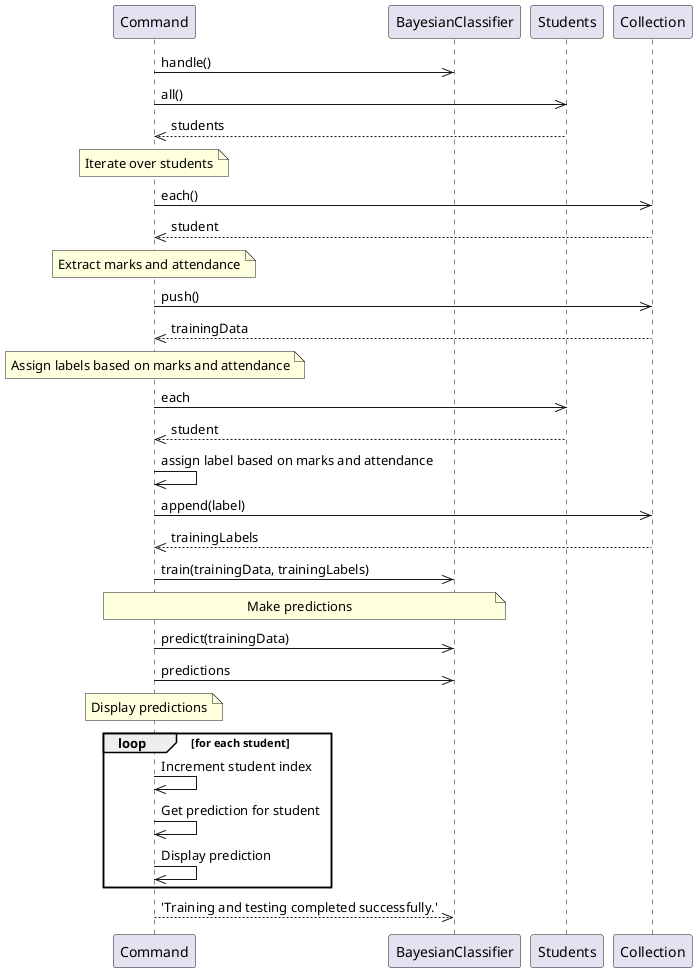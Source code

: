 @startuml SequenceDiagram

participant Command
participant BayesianClassifier
participant Students
participant Collection

Command ->> BayesianClassifier: handle()
Command ->> Students: all()
Students -->> Command: students
Note over Command: Iterate over students
Command ->> Collection: each()
Collection -->> Command: student
Note over Command: Extract marks and attendance
Command ->> Collection: push()
Collection -->> Command: trainingData
Note over Command: Assign labels based on marks and attendance
Command ->> Students: each
Students -->> Command: student
Command ->> Command: assign label based on marks and attendance
Command ->> Collection: append(label)
Collection-->> Command: trainingLabels
Command ->> BayesianClassifier: train(trainingData, trainingLabels)
Note over Command, BayesianClassifier: Make predictions
Command ->> BayesianClassifier: predict(trainingData)
Command ->> BayesianClassifier: predictions
Note over Command: Display predictions
loop for each student
    Command ->> Command: Increment student index
    Command ->> Command: Get prediction for student
    Command ->> Command: Display prediction
end
Command -->> BayesianClassifier: 'Training and testing completed successfully.'
@enduml
